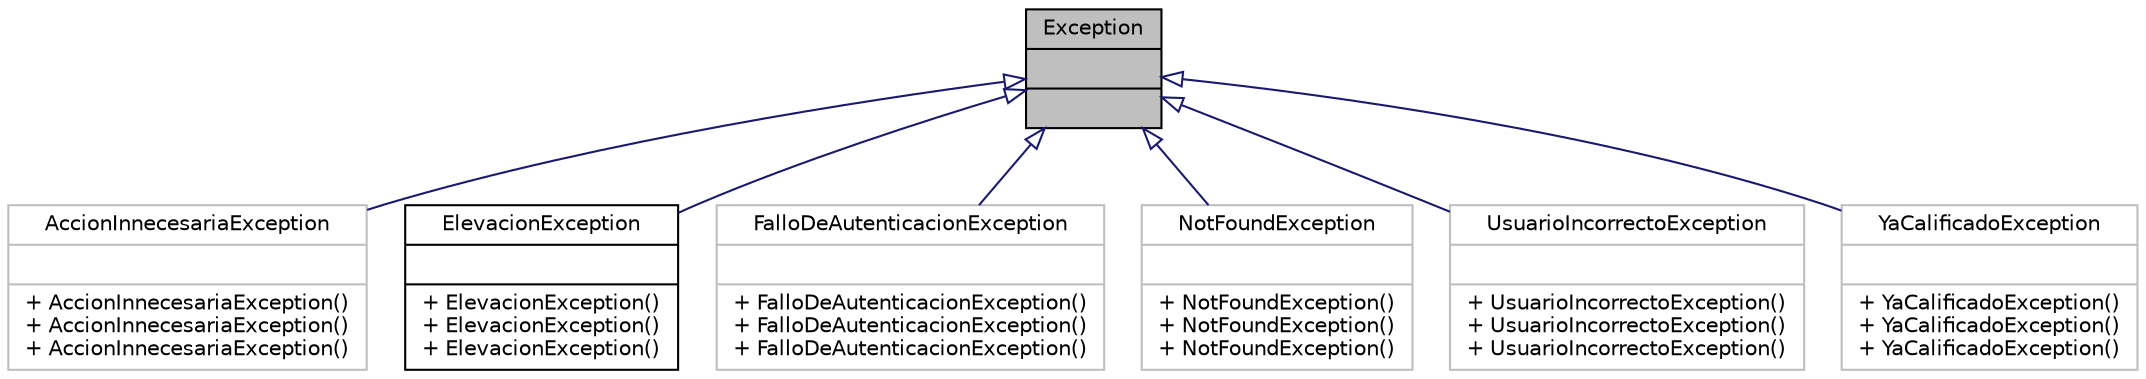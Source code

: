 digraph "Exception"
{
 // INTERACTIVE_SVG=YES
 // LATEX_PDF_SIZE
  edge [fontname="Helvetica",fontsize="10",labelfontname="Helvetica",labelfontsize="10"];
  node [fontname="Helvetica",fontsize="10",shape=record];
  Node1 [label="{Exception\n||}",height=0.2,width=0.4,color="black", fillcolor="grey75", style="filled", fontcolor="black",tooltip=" "];
  Node1 -> Node2 [dir="back",color="midnightblue",fontsize="10",style="solid",arrowtail="onormal",fontname="Helvetica"];
  Node2 [label="{AccionInnecesariaException\n||+ AccionInnecesariaException()\l+ AccionInnecesariaException()\l+ AccionInnecesariaException()\l}",height=0.2,width=0.4,color="grey75", fillcolor="white", style="filled",URL="$classAccionInnecesariaException.html",tooltip=" "];
  Node1 -> Node3 [dir="back",color="midnightblue",fontsize="10",style="solid",arrowtail="onormal",fontname="Helvetica"];
  Node3 [label="{ElevacionException\n||+ ElevacionException()\l+ ElevacionException()\l+ ElevacionException()\l}",height=0.2,width=0.4,color="black", fillcolor="white", style="filled",URL="$classElevacionException.html",tooltip="Representa una excepción por falta de"];
  Node1 -> Node4 [dir="back",color="midnightblue",fontsize="10",style="solid",arrowtail="onormal",fontname="Helvetica"];
  Node4 [label="{FalloDeAutenticacionException\n||+ FalloDeAutenticacionException()\l+ FalloDeAutenticacionException()\l+ FalloDeAutenticacionException()\l}",height=0.2,width=0.4,color="grey75", fillcolor="white", style="filled",URL="$classFalloDeAutenticacionException.html",tooltip=" "];
  Node1 -> Node5 [dir="back",color="midnightblue",fontsize="10",style="solid",arrowtail="onormal",fontname="Helvetica"];
  Node5 [label="{NotFoundException\n||+ NotFoundException()\l+ NotFoundException()\l+ NotFoundException()\l}",height=0.2,width=0.4,color="grey75", fillcolor="white", style="filled",URL="$classNotFoundException.html",tooltip=" "];
  Node1 -> Node6 [dir="back",color="midnightblue",fontsize="10",style="solid",arrowtail="onormal",fontname="Helvetica"];
  Node6 [label="{UsuarioIncorrectoException\n||+ UsuarioIncorrectoException()\l+ UsuarioIncorrectoException()\l+ UsuarioIncorrectoException()\l}",height=0.2,width=0.4,color="grey75", fillcolor="white", style="filled",URL="$classUsuarioIncorrectoException.html",tooltip=" "];
  Node1 -> Node7 [dir="back",color="midnightblue",fontsize="10",style="solid",arrowtail="onormal",fontname="Helvetica"];
  Node7 [label="{YaCalificadoException\n||+ YaCalificadoException()\l+ YaCalificadoException()\l+ YaCalificadoException()\l}",height=0.2,width=0.4,color="grey75", fillcolor="white", style="filled",URL="$classYaCalificadoException.html",tooltip=" "];
}
